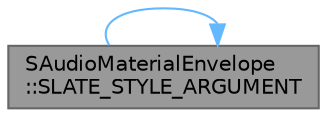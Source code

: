 digraph "SAudioMaterialEnvelope::SLATE_STYLE_ARGUMENT"
{
 // INTERACTIVE_SVG=YES
 // LATEX_PDF_SIZE
  bgcolor="transparent";
  edge [fontname=Helvetica,fontsize=10,labelfontname=Helvetica,labelfontsize=10];
  node [fontname=Helvetica,fontsize=10,shape=box,height=0.2,width=0.4];
  rankdir="RL";
  Node1 [id="Node000001",label="SAudioMaterialEnvelope\l::SLATE_STYLE_ARGUMENT",height=0.2,width=0.4,color="gray40", fillcolor="grey60", style="filled", fontcolor="black",tooltip="The style used to draw the Envelope."];
  Node1 -> Node1 [id="edge1_Node000001_Node000001",dir="back",color="steelblue1",style="solid",tooltip=" "];
}
